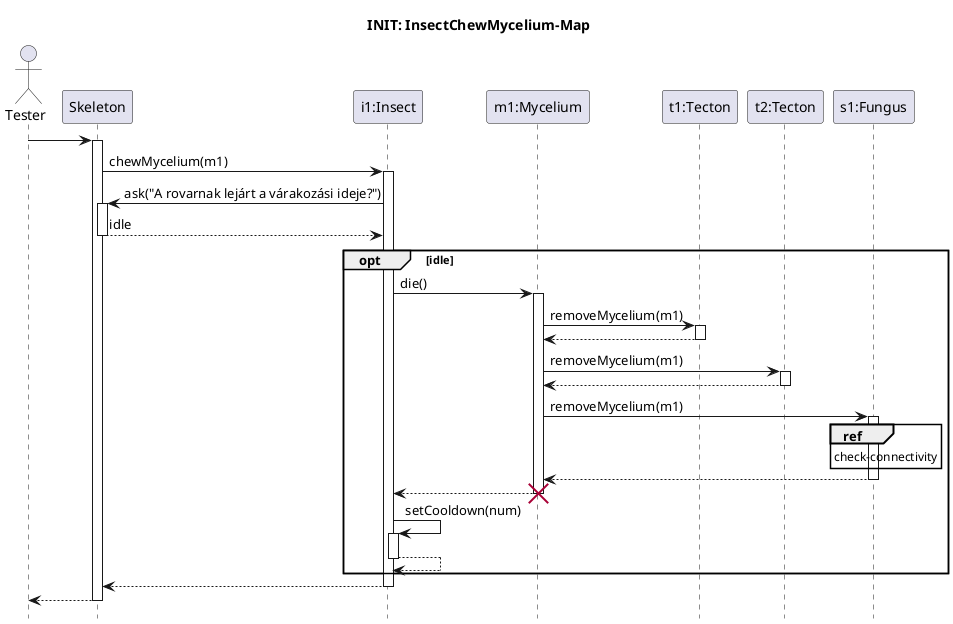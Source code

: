@startuml Insect-chew-mycelium/sucess
hide footbox
title INIT: InsectChewMycelium-Map

actor Tester
'TODO: Skeleton neve :Skeleton vagy csak Skeleton?
participant Skeleton as S
participant "i1:Insect" as i1
participant "m1:Mycelium" as m1
participant "t1:Tecton" as t1
participant "t2:Tecton" as t2
participant "s1:Fungus" as s1


Tester -> S
activate S
S -> i1 : chewMycelium(m1)
activate i1

S <- i1 : ask("A rovarnak lejárt a várakozási ideje?")
activate S
return idle

opt idle
    i1 -> m1 : die()
    activate m1

    m1 -> t1 : removeMycelium(m1)
    activate t1
    return
    m1 -> t2 : removeMycelium(m1)
    activate t2
    return

    m1 -> s1 : removeMycelium(m1)
    activate s1
    ref over s1
        check-connectivity
    end ref
    return

    return
    destroy m1

    i1 -> i1 : setCooldown(num)
    activate i1
    return

end

return
return
@enduml